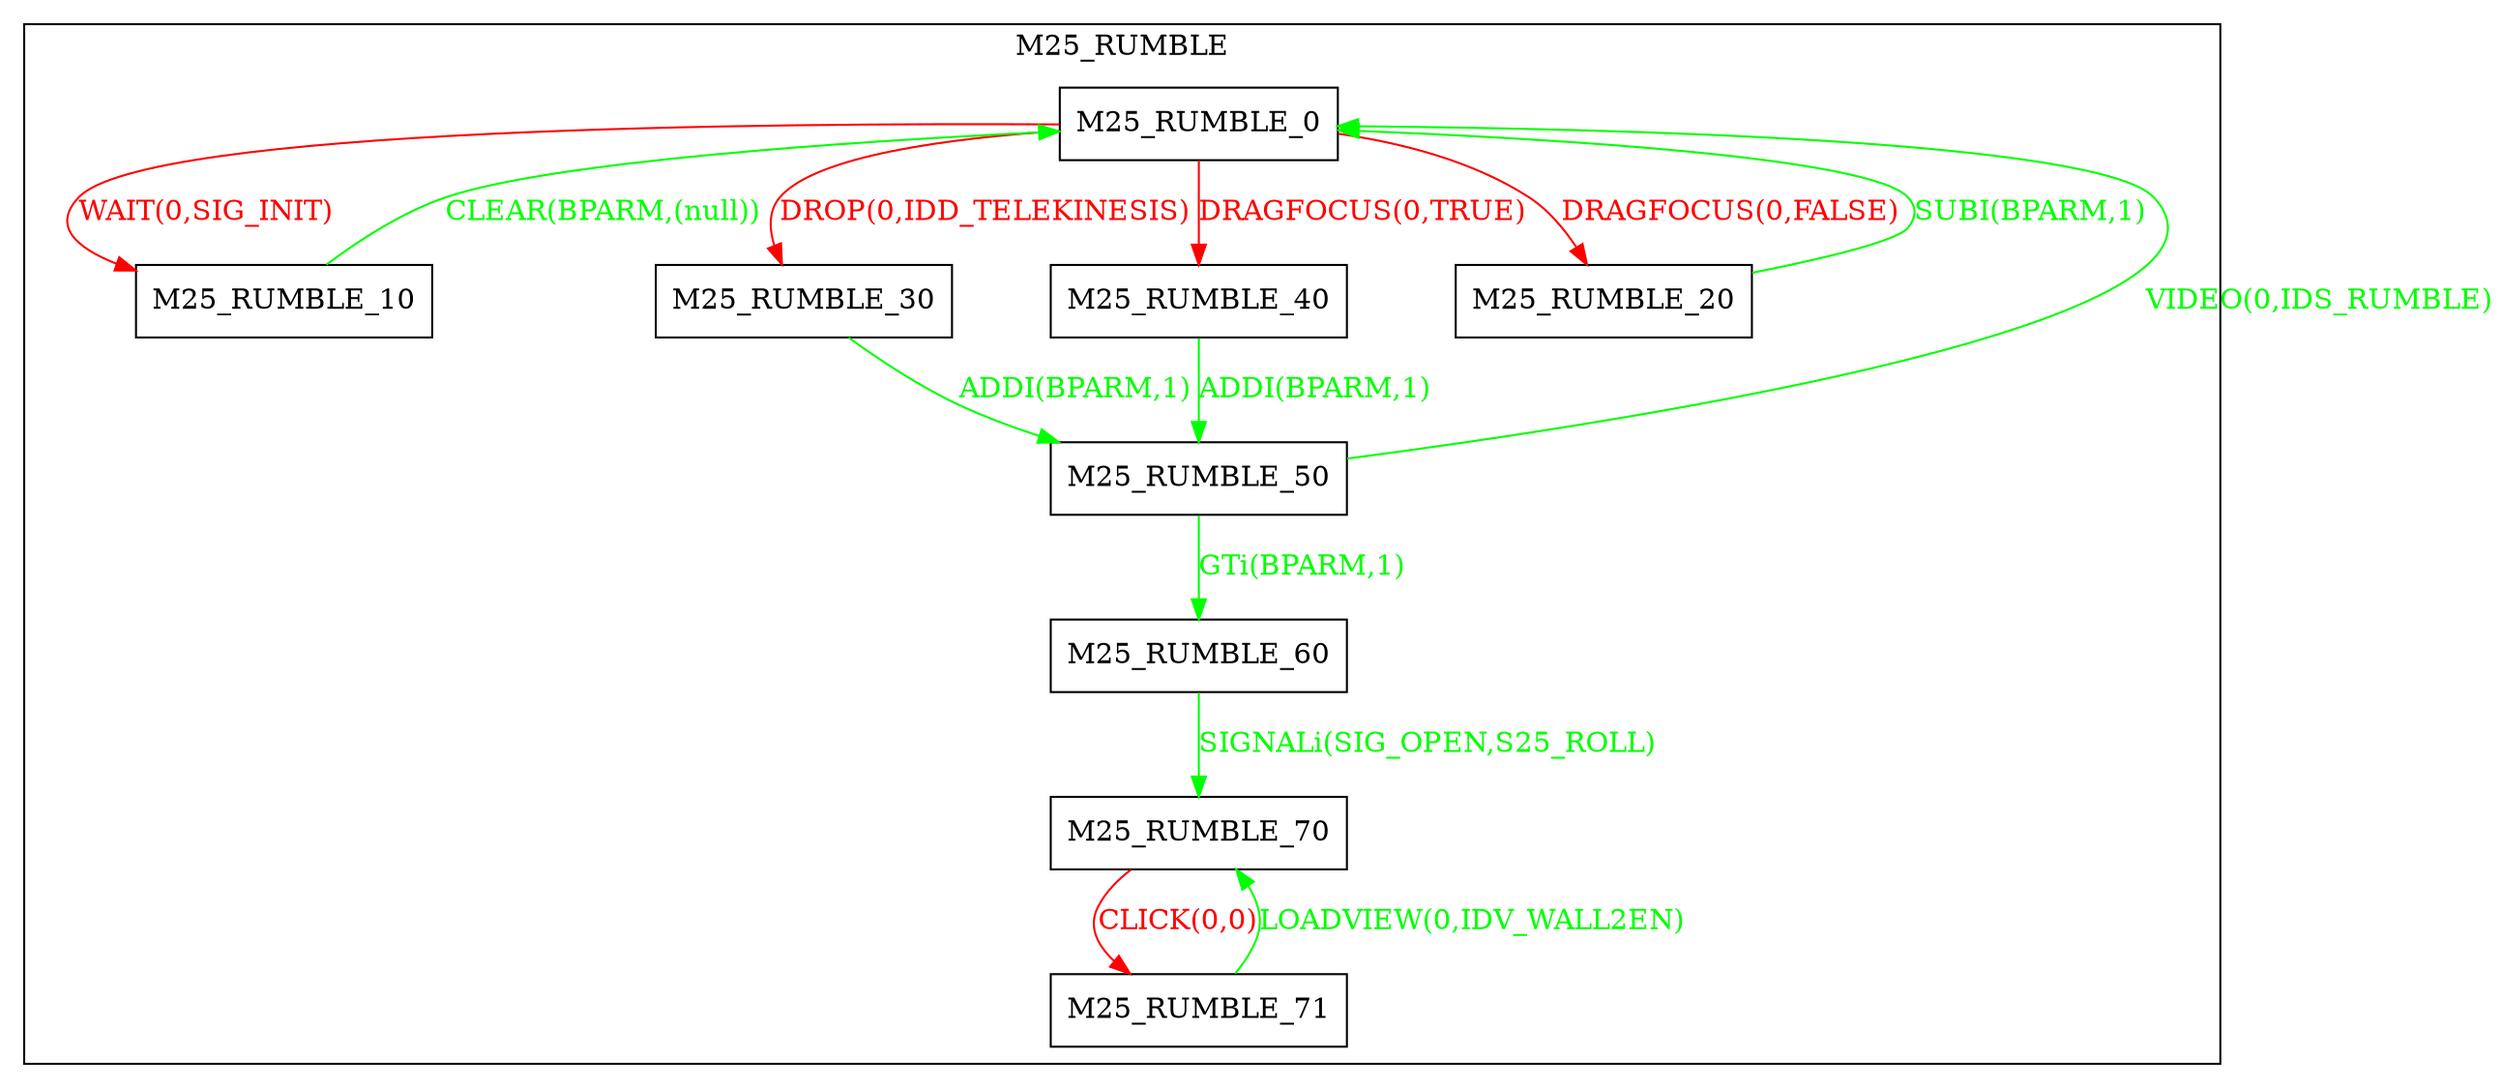 digraph {
 node [shape=record];
subgraph cluster_M25_RUMBLE {
 label="M25_RUMBLE";
"M25_RUMBLE_0" -> "M25_RUMBLE_10"[color=red, fontcolor=red, label="WAIT(0,SIG_INIT)"];
"M25_RUMBLE_0" -> "M25_RUMBLE_20"[color=red, fontcolor=red, label="DRAGFOCUS(0,FALSE)"];
"M25_RUMBLE_0" -> "M25_RUMBLE_30"[color=red, fontcolor=red, label="DROP(0,IDD_TELEKINESIS)"];
"M25_RUMBLE_0" -> "M25_RUMBLE_40"[color=red, fontcolor=red, label="DRAGFOCUS(0,TRUE)"];
"M25_RUMBLE_10" -> "M25_RUMBLE_0"[color=green, fontcolor=green, label="CLEAR(BPARM,(null))"];
"M25_RUMBLE_20" -> "M25_RUMBLE_0"[color=green, fontcolor=green, label="SUBI(BPARM,1)"];
"M25_RUMBLE_30" -> "M25_RUMBLE_50"[color=green, fontcolor=green, label="ADDI(BPARM,1)"];
"M25_RUMBLE_40" -> "M25_RUMBLE_50"[color=green, fontcolor=green, label="ADDI(BPARM,1)"];
"M25_RUMBLE_50" -> "M25_RUMBLE_60"[color=green, fontcolor=green, label="GTi(BPARM,1)"];
"M25_RUMBLE_50" -> "M25_RUMBLE_0"[color=green, fontcolor=green, label="VIDEO(0,IDS_RUMBLE)"];
"M25_RUMBLE_60" -> "M25_RUMBLE_70"[color=green, fontcolor=green, label="SIGNALi(SIG_OPEN,S25_ROLL)"];
"M25_RUMBLE_70" -> "M25_RUMBLE_71"[color=red, fontcolor=red, label="CLICK(0,0)"];
"M25_RUMBLE_71" -> "M25_RUMBLE_70"[color=green, fontcolor=green, label="LOADVIEW(0,IDV_WALL2EN)"];
}}
